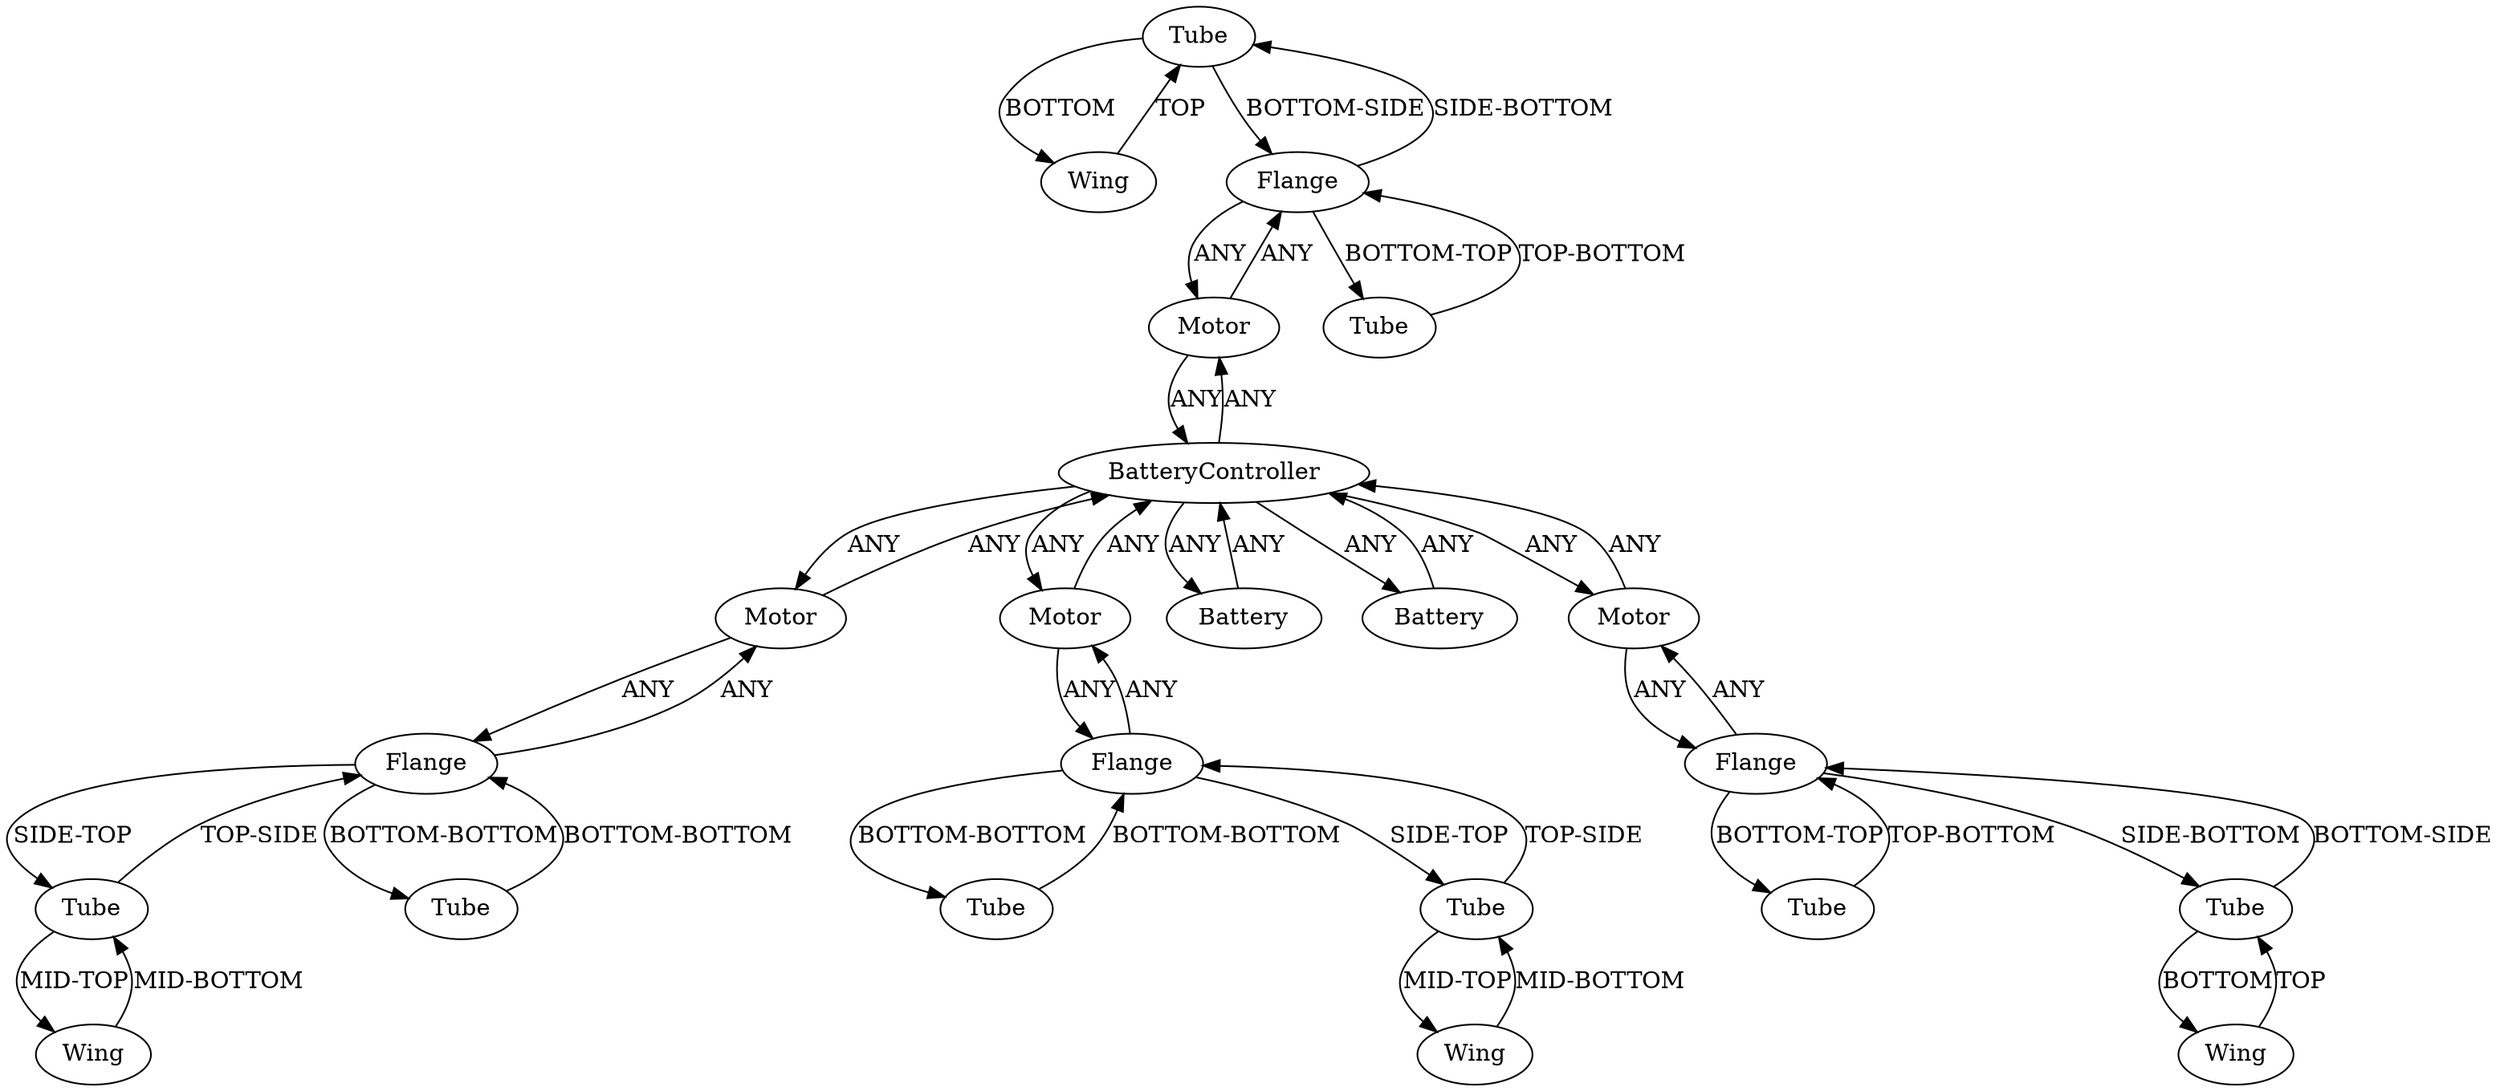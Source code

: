 /* Created by igraph 0.10.2 */
digraph {
  0 [
    instance=Tube_instance_1
    label=Tube
  ];
  1 [
    instance=Tube_instance_2
    label=Tube
  ];
  2 [
    instance=Flange_instance_1
    label=Flange
  ];
  3 [
    instance=Tube_instance_4
    label=Tube
  ];
  4 [
    instance=Tube_instance_5
    label=Tube
  ];
  5 [
    instance=Wing_instance_1
    label=Wing
  ];
  6 [
    instance=Motor_instance_1
    label=Motor
  ];
  7 [
    instance=Flange_instance_2
    label=Flange
  ];
  8 [
    instance=Motor_instance_2
    label=Motor
  ];
  9 [
    instance=Wing_instance_3
    label=Wing
  ];
  10 [
    instance=Wing_instance_4
    label=Wing
  ];
  11 [
    instance=Motor_instance_3
    label=Motor
  ];
  12 [
    instance=Flange_instance_3
    label=Flange
  ];
  13 [
    instance=Flange_instance_4
    label=Flange
  ];
  14 [
    instance=Battery_instance_1
    label=Battery
  ];
  15 [
    instance=Battery_instance_2
    label=Battery
  ];
  16 [
    instance=Tube_instance_15
    label=Tube
  ];
  17 [
    instance=Tube_instance_16
    label=Tube
  ];
  18 [
    instance=Tube_instance_18
    label=Tube
  ];
  19 [
    instance=Tube_instance_19
    label=Tube
  ];
  20 [
    instance=Motor_instance_4
    label=Motor
  ];
  21 [
    instance=BatteryController_instance_1
    label=BatteryController
  ];
  22 [
    instance=Wing_instance_6
    label=Wing
  ];

  0 -> 5 [
    label=BOTTOM
  ];
  0 -> 13 [
    label="BOTTOM-SIDE"
  ];
  1 -> 12 [
    label="BOTTOM-BOTTOM"
  ];
  2 -> 3 [
    label="SIDE-TOP"
  ];
  2 -> 6 [
    label=ANY
  ];
  2 -> 17 [
    label="BOTTOM-BOTTOM"
  ];
  3 -> 2 [
    label="TOP-SIDE"
  ];
  3 -> 9 [
    label="MID-TOP"
  ];
  4 -> 10 [
    label="MID-TOP"
  ];
  4 -> 12 [
    label="TOP-SIDE"
  ];
  5 -> 0 [
    label=TOP
  ];
  6 -> 2 [
    label=ANY
  ];
  6 -> 21 [
    label=ANY
  ];
  7 -> 16 [
    label="BOTTOM-TOP"
  ];
  7 -> 18 [
    label="SIDE-BOTTOM"
  ];
  7 -> 20 [
    label=ANY
  ];
  8 -> 12 [
    label=ANY
  ];
  8 -> 21 [
    label=ANY
  ];
  9 -> 3 [
    label="MID-BOTTOM"
  ];
  10 -> 4 [
    label="MID-BOTTOM"
  ];
  11 -> 13 [
    label=ANY
  ];
  11 -> 21 [
    label=ANY
  ];
  12 -> 1 [
    label="BOTTOM-BOTTOM"
  ];
  12 -> 4 [
    label="SIDE-TOP"
  ];
  12 -> 8 [
    label=ANY
  ];
  13 -> 0 [
    label="SIDE-BOTTOM"
  ];
  13 -> 11 [
    label=ANY
  ];
  13 -> 19 [
    label="BOTTOM-TOP"
  ];
  14 -> 21 [
    label=ANY
  ];
  15 -> 21 [
    label=ANY
  ];
  16 -> 7 [
    label="TOP-BOTTOM"
  ];
  17 -> 2 [
    label="BOTTOM-BOTTOM"
  ];
  18 -> 7 [
    label="BOTTOM-SIDE"
  ];
  18 -> 22 [
    label=BOTTOM
  ];
  19 -> 13 [
    label="TOP-BOTTOM"
  ];
  20 -> 7 [
    label=ANY
  ];
  20 -> 21 [
    label=ANY
  ];
  21 -> 6 [
    label=ANY
  ];
  21 -> 8 [
    label=ANY
  ];
  21 -> 11 [
    label=ANY
  ];
  21 -> 14 [
    label=ANY
  ];
  21 -> 15 [
    label=ANY
  ];
  21 -> 20 [
    label=ANY
  ];
  22 -> 18 [
    label=TOP
  ];
}
